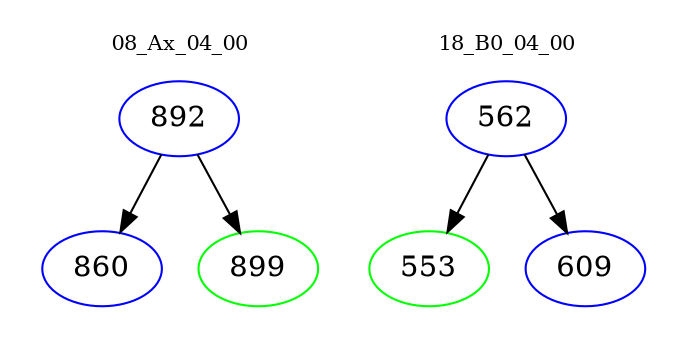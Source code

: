 digraph{
subgraph cluster_0 {
color = white
label = "08_Ax_04_00";
fontsize=10;
T0_892 [label="892", color="blue"]
T0_892 -> T0_860 [color="black"]
T0_860 [label="860", color="blue"]
T0_892 -> T0_899 [color="black"]
T0_899 [label="899", color="green"]
}
subgraph cluster_1 {
color = white
label = "18_B0_04_00";
fontsize=10;
T1_562 [label="562", color="blue"]
T1_562 -> T1_553 [color="black"]
T1_553 [label="553", color="green"]
T1_562 -> T1_609 [color="black"]
T1_609 [label="609", color="blue"]
}
}

